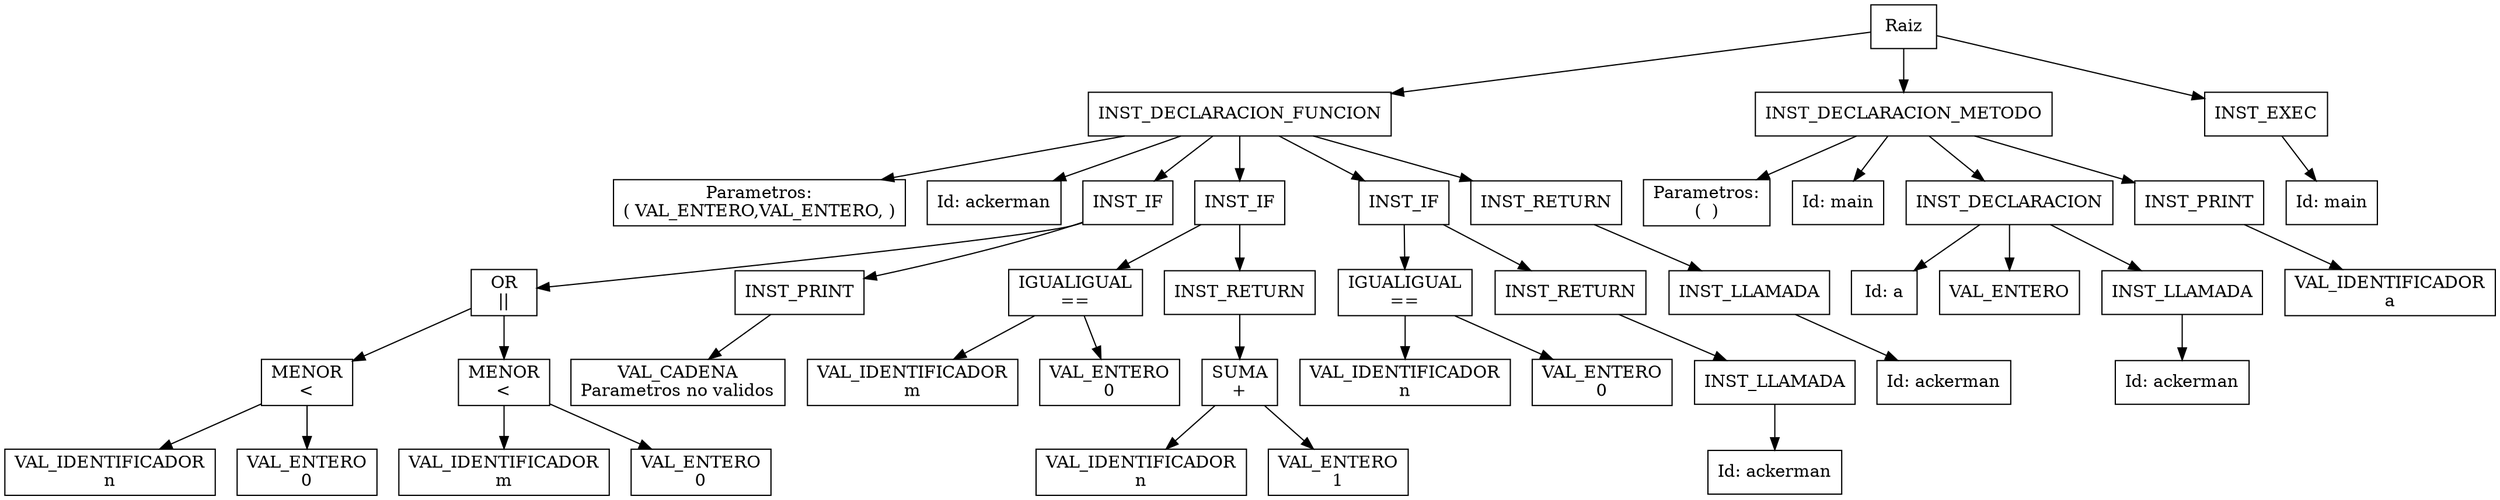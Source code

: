 digraph mygraph { node [shape=box];
"Raiz" [label= "Raiz"]; 
"INST_DECLARACION_FUNCION11ackerman" [label= "INST_DECLARACION_FUNCION"]; 
"INST_DECLARACION_FUNCION11ackerman_param" [label= "Parametros:
( VAL_ENTERO,VAL_ENTERO, )"]; 
"INST_DECLARACION_FUNCION11ackermanid" [label= "Id: ackerman"]; 
"Raiz" -> "INST_DECLARACION_FUNCION11ackerman"
"INST_DECLARACION_FUNCION11ackerman" -> "INST_DECLARACION_FUNCION11ackerman_param"
"INST_DECLARACION_FUNCION11ackerman" -> "INST_DECLARACION_FUNCION11ackermanid"
"INST_DECLARACION_FUNCION11ackerman" [label= "INST_DECLARACION_FUNCION"]; 
"INST_IF35" [label= "INST_IF"]; 
"INST_DECLARACION_FUNCION11ackerman" -> "INST_IF35"
"INST_IF35" [label= "INST_IF"]; 
"OR39undefinedundefined" [label= "OR\n||"]; 
"INST_IF35" -> "OR39undefinedundefined"
"OR39undefinedundefined" [label= "OR\n||"]; 
"MENOR310n0" [label= "MENOR\n<"]; 
"OR39undefinedundefined" -> "MENOR310n0"
"MENOR310n0" [label= "MENOR\n<"]; 
"VAL_IDENTIFICADOR310" [label= "VAL_IDENTIFICADOR\nn"]; 
"MENOR310n0" -> "VAL_IDENTIFICADOR310"
"MENOR310n0" [label= "MENOR\n<"]; 
"VAL_ENTERO312" [label= "VAL_ENTERO\n0"]; 
"MENOR310n0" -> "VAL_ENTERO312"
"OR39undefinedundefined" [label= "OR\n||"]; 
"MENOR319m0" [label= "MENOR\n<"]; 
"OR39undefinedundefined" -> "MENOR319m0"
"MENOR319m0" [label= "MENOR\n<"]; 
"VAL_IDENTIFICADOR319" [label= "VAL_IDENTIFICADOR\nm"]; 
"MENOR319m0" -> "VAL_IDENTIFICADOR319"
"MENOR319m0" [label= "MENOR\n<"]; 
"VAL_ENTERO321" [label= "VAL_ENTERO\n0"]; 
"MENOR319m0" -> "VAL_ENTERO321"
"INST_IF35" [label= "INST_IF"]; 
"INST_PRINT59" [label= "INST_PRINT"]; 
"INST_IF35" -> "INST_PRINT59"
"INST_PRINT59" [label= "INST_PRINT"]; 
"VAL_CADENA537" [label= "VAL_CADENA\nParametros no validos"]; 
"INST_PRINT59" -> "VAL_CADENA537"
"INST_DECLARACION_FUNCION11ackerman" [label= "INST_DECLARACION_FUNCION"]; 
"INST_IF75" [label= "INST_IF"]; 
"INST_DECLARACION_FUNCION11ackerman" -> "INST_IF75"
"INST_IF75" [label= "INST_IF"]; 
"IGUALIGUAL78m0" [label= "IGUALIGUAL\n=="]; 
"INST_IF75" -> "IGUALIGUAL78m0"
"IGUALIGUAL78m0" [label= "IGUALIGUAL\n=="]; 
"VAL_IDENTIFICADOR78" [label= "VAL_IDENTIFICADOR\nm"]; 
"IGUALIGUAL78m0" -> "VAL_IDENTIFICADOR78"
"IGUALIGUAL78m0" [label= "IGUALIGUAL\n=="]; 
"VAL_ENTERO711" [label= "VAL_ENTERO\n0"]; 
"IGUALIGUAL78m0" -> "VAL_ENTERO711"
"INST_IF75" [label= "INST_IF"]; 
"INST_RETURN99" [label= "INST_RETURN"]; 
"INST_IF75" -> "INST_RETURN99"
"INST_RETURN99" [label= "INST_RETURN"]; 
"SUMA917n1" [label= "SUMA\n+"]; 
"INST_RETURN99" -> "SUMA917n1"
"SUMA917n1" [label= "SUMA\n+"]; 
"VAL_IDENTIFICADOR917" [label= "VAL_IDENTIFICADOR\nn"]; 
"SUMA917n1" -> "VAL_IDENTIFICADOR917"
"SUMA917n1" [label= "SUMA\n+"]; 
"VAL_ENTERO919" [label= "VAL_ENTERO\n1"]; 
"SUMA917n1" -> "VAL_ENTERO919"
"INST_DECLARACION_FUNCION11ackerman" [label= "INST_DECLARACION_FUNCION"]; 
"INST_IF115" [label= "INST_IF"]; 
"INST_DECLARACION_FUNCION11ackerman" -> "INST_IF115"
"INST_IF115" [label= "INST_IF"]; 
"IGUALIGUAL118n0" [label= "IGUALIGUAL\n=="]; 
"INST_IF115" -> "IGUALIGUAL118n0"
"IGUALIGUAL118n0" [label= "IGUALIGUAL\n=="]; 
"VAL_IDENTIFICADOR118" [label= "VAL_IDENTIFICADOR\nn"]; 
"IGUALIGUAL118n0" -> "VAL_IDENTIFICADOR118"
"IGUALIGUAL118n0" [label= "IGUALIGUAL\n=="]; 
"VAL_ENTERO1111" [label= "VAL_ENTERO\n0"]; 
"IGUALIGUAL118n0" -> "VAL_ENTERO1111"
"INST_IF115" [label= "INST_IF"]; 
"INST_RETURN139" [label= "INST_RETURN"]; 
"INST_IF115" -> "INST_RETURN139"
"INST_RETURN139" [label= "INST_RETURN"]; 
"INST_LLAMADA1316ackermanackerman" [label= "Id: ackerman"]; 
"INST_LLAMADA1316ackerman" [label= "INST_LLAMADA"]; 
"INST_RETURN139" -> "INST_LLAMADA1316ackerman"
"INST_LLAMADA1316ackerman" -> "INST_LLAMADA1316ackermanackerman"
"INST_DECLARACION_FUNCION11ackerman" [label= "INST_DECLARACION_FUNCION"]; 
"INST_RETURN155" [label= "INST_RETURN"]; 
"INST_DECLARACION_FUNCION11ackerman" -> "INST_RETURN155"
"INST_RETURN155" [label= "INST_RETURN"]; 
"INST_LLAMADA1512ackermanackerman" [label= "Id: ackerman"]; 
"INST_LLAMADA1512ackerman" [label= "INST_LLAMADA"]; 
"INST_RETURN155" -> "INST_LLAMADA1512ackerman"
"INST_LLAMADA1512ackerman" -> "INST_LLAMADA1512ackermanackerman"
"Raiz" [label= "Raiz"]; 
"INST_DECLARACION_METODO191main" [label= "INST_DECLARACION_METODO"]; 
"INST_DECLARACION_METODO191main_param" [label= "Parametros:
(  )"]; 
"INST_DECLARACION_METODO191mainid" [label= "Id: main"]; 
"Raiz" -> "INST_DECLARACION_METODO191main"
"INST_DECLARACION_METODO191main" -> "INST_DECLARACION_METODO191main_param"
"INST_DECLARACION_METODO191main" -> "INST_DECLARACION_METODO191mainid"
"INST_DECLARACION_METODO191main" [label= "INST_DECLARACION_METODO"]; 
"INST_DECLARACION202a" [label= "Id: a"]; 
"INST_DECLARACION202" [label= "INST_DECLARACION"]; 
"INST_DECLARACION202VAL_ENTERO" [label= "VAL_ENTERO"]; 
"INST_DECLARACION_METODO191main" -> "INST_DECLARACION202"
"INST_DECLARACION202" -> "INST_DECLARACION202VAL_ENTERO"
"INST_DECLARACION202" -> "INST_DECLARACION202a"
"INST_DECLARACION202" [label= "INST_DECLARACION"]; 
"INST_LLAMADA2010ackermanackerman" [label= "Id: ackerman"]; 
"INST_LLAMADA2010ackerman" [label= "INST_LLAMADA"]; 
"INST_DECLARACION202" -> "INST_LLAMADA2010ackerman"
"INST_LLAMADA2010ackerman" -> "INST_LLAMADA2010ackermanackerman"
"INST_DECLARACION_METODO191main" [label= "INST_DECLARACION_METODO"]; 
"INST_PRINT211" [label= "INST_PRINT"]; 
"INST_DECLARACION_METODO191main" -> "INST_PRINT211"
"INST_PRINT211" [label= "INST_PRINT"]; 
"VAL_IDENTIFICADOR217" [label= "VAL_IDENTIFICADOR\na"]; 
"INST_PRINT211" -> "VAL_IDENTIFICADOR217"
"Raiz" [label= "Raiz"]; 
"INST_EXEC241mainmain" [label= "Id: main"]; 
"INST_EXEC241main" [label= "INST_EXEC"]; 
"Raiz" -> "INST_EXEC241main"
"INST_EXEC241main" -> "INST_EXEC241mainmain"

}
